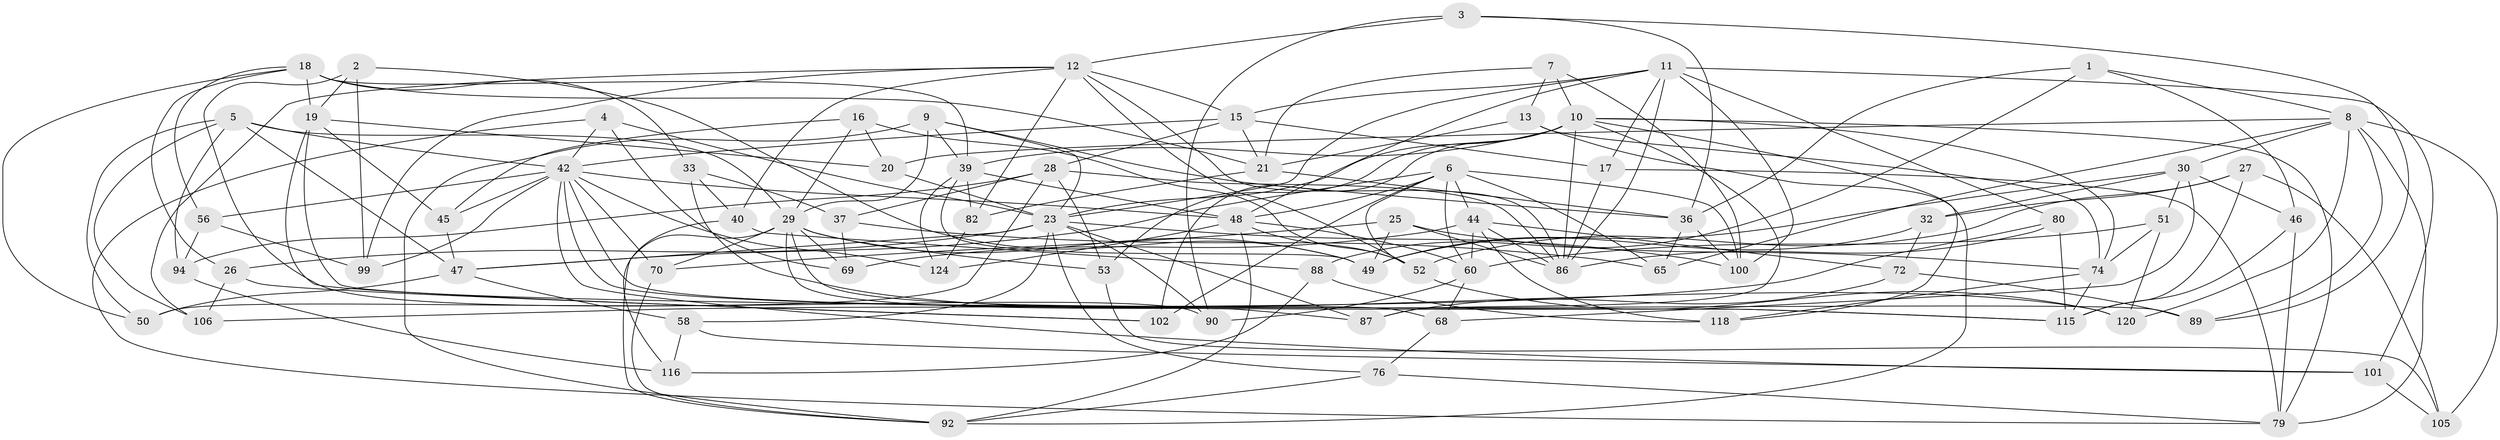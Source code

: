 // original degree distribution, {4: 1.0}
// Generated by graph-tools (version 1.1) at 2025/20/03/04/25 18:20:52]
// undirected, 75 vertices, 196 edges
graph export_dot {
graph [start="1"]
  node [color=gray90,style=filled];
  1;
  2;
  3;
  4;
  5 [super="+71"];
  6 [super="+81+61"];
  7;
  8 [super="+83+22"];
  9 [super="+43"];
  10 [super="+67+34"];
  11 [super="+84+57"];
  12 [super="+14+31"];
  13;
  15 [super="+121"];
  16;
  17;
  18 [super="+24"];
  19 [super="+38"];
  20;
  21 [super="+54"];
  23 [super="+98+109+78"];
  25;
  26;
  27;
  28 [super="+75"];
  29 [super="+77+114+41"];
  30 [super="+96"];
  32;
  33;
  36 [super="+112+55"];
  37;
  39 [super="+62"];
  40;
  42 [super="+97+73"];
  44 [super="+85"];
  45;
  46;
  47 [super="+122"];
  48 [super="+113+59"];
  49 [super="+63"];
  50;
  51;
  52 [super="+66"];
  53;
  56;
  58;
  60 [super="+110"];
  65;
  68;
  69;
  70;
  72;
  74 [super="+108"];
  76;
  79 [super="+111"];
  80;
  82;
  86 [super="+93+103"];
  87;
  88;
  89;
  90;
  92 [super="+107"];
  94;
  99;
  100 [super="+104"];
  101;
  102;
  105;
  106;
  115 [super="+117"];
  116;
  118;
  120;
  124;
  1 -- 46;
  1 -- 88;
  1 -- 36;
  1 -- 8;
  2 -- 90;
  2 -- 99;
  2 -- 19;
  2 -- 49;
  3 -- 90;
  3 -- 89;
  3 -- 36;
  3 -- 12;
  4 -- 69;
  4 -- 23;
  4 -- 79;
  4 -- 42;
  5 -- 50;
  5 -- 106;
  5 -- 47;
  5 -- 42;
  5 -- 29;
  5 -- 94;
  6 -- 65;
  6 -- 102;
  6 -- 100;
  6 -- 44;
  6 -- 52;
  6 -- 48;
  6 -- 47;
  6 -- 60;
  7 -- 21;
  7 -- 13;
  7 -- 100;
  7 -- 10;
  8 -- 20;
  8 -- 105;
  8 -- 30;
  8 -- 89;
  8 -- 65;
  8 -- 120;
  8 -- 79;
  9 -- 36 [weight=2];
  9 -- 92;
  9 -- 39;
  9 -- 29;
  9 -- 23;
  10 -- 102;
  10 -- 39;
  10 -- 23;
  10 -- 53;
  10 -- 86;
  10 -- 79;
  10 -- 118;
  10 -- 87;
  10 -- 74;
  11 -- 23;
  11 -- 100;
  11 -- 15;
  11 -- 80;
  11 -- 17;
  11 -- 101;
  11 -- 48;
  11 -- 86;
  12 -- 106;
  12 -- 15;
  12 -- 99;
  12 -- 52;
  12 -- 40;
  12 -- 82;
  12 -- 86;
  13 -- 74;
  13 -- 92;
  13 -- 21;
  15 -- 17;
  15 -- 28;
  15 -- 42;
  15 -- 21;
  16 -- 45;
  16 -- 52;
  16 -- 20;
  16 -- 29;
  17 -- 86;
  17 -- 79;
  18 -- 26;
  18 -- 56;
  18 -- 33;
  18 -- 19;
  18 -- 50;
  18 -- 21;
  18 -- 39 [weight=2];
  19 -- 20;
  19 -- 115;
  19 -- 45;
  19 -- 102;
  20 -- 23;
  21 -- 36;
  21 -- 82;
  23 -- 76;
  23 -- 58;
  23 -- 100;
  23 -- 90;
  23 -- 87;
  23 -- 26;
  23 -- 47;
  25 -- 70;
  25 -- 49;
  25 -- 86;
  25 -- 74;
  26 -- 106;
  26 -- 102;
  27 -- 105;
  27 -- 32;
  27 -- 52;
  27 -- 115;
  28 -- 37;
  28 -- 94;
  28 -- 50;
  28 -- 53;
  28 -- 86;
  29 -- 70;
  29 -- 53;
  29 -- 68;
  29 -- 87;
  29 -- 92;
  29 -- 49;
  29 -- 69;
  30 -- 46;
  30 -- 32;
  30 -- 49;
  30 -- 51;
  30 -- 68;
  32 -- 72;
  32 -- 49;
  33 -- 40;
  33 -- 37;
  33 -- 120;
  36 -- 100 [weight=2];
  36 -- 65;
  37 -- 65;
  37 -- 69;
  39 -- 124;
  39 -- 82;
  39 -- 49;
  39 -- 48;
  40 -- 116;
  40 -- 88;
  42 -- 99;
  42 -- 48;
  42 -- 70;
  42 -- 89;
  42 -- 124;
  42 -- 45;
  42 -- 101;
  42 -- 56;
  42 -- 115;
  44 -- 60;
  44 -- 72;
  44 -- 69;
  44 -- 118;
  44 -- 86;
  45 -- 47;
  46 -- 79;
  46 -- 115;
  47 -- 58;
  47 -- 50;
  48 -- 52;
  48 -- 124;
  48 -- 60;
  48 -- 92;
  51 -- 120;
  51 -- 60;
  51 -- 74;
  52 -- 120;
  53 -- 105;
  56 -- 94;
  56 -- 99;
  58 -- 116;
  58 -- 101;
  60 -- 68;
  60 -- 90;
  68 -- 76;
  70 -- 92;
  72 -- 89;
  72 -- 87;
  74 -- 115;
  74 -- 118;
  76 -- 79;
  76 -- 92;
  80 -- 86;
  80 -- 106;
  80 -- 115;
  82 -- 124;
  88 -- 116;
  88 -- 118;
  94 -- 116;
  101 -- 105;
}
